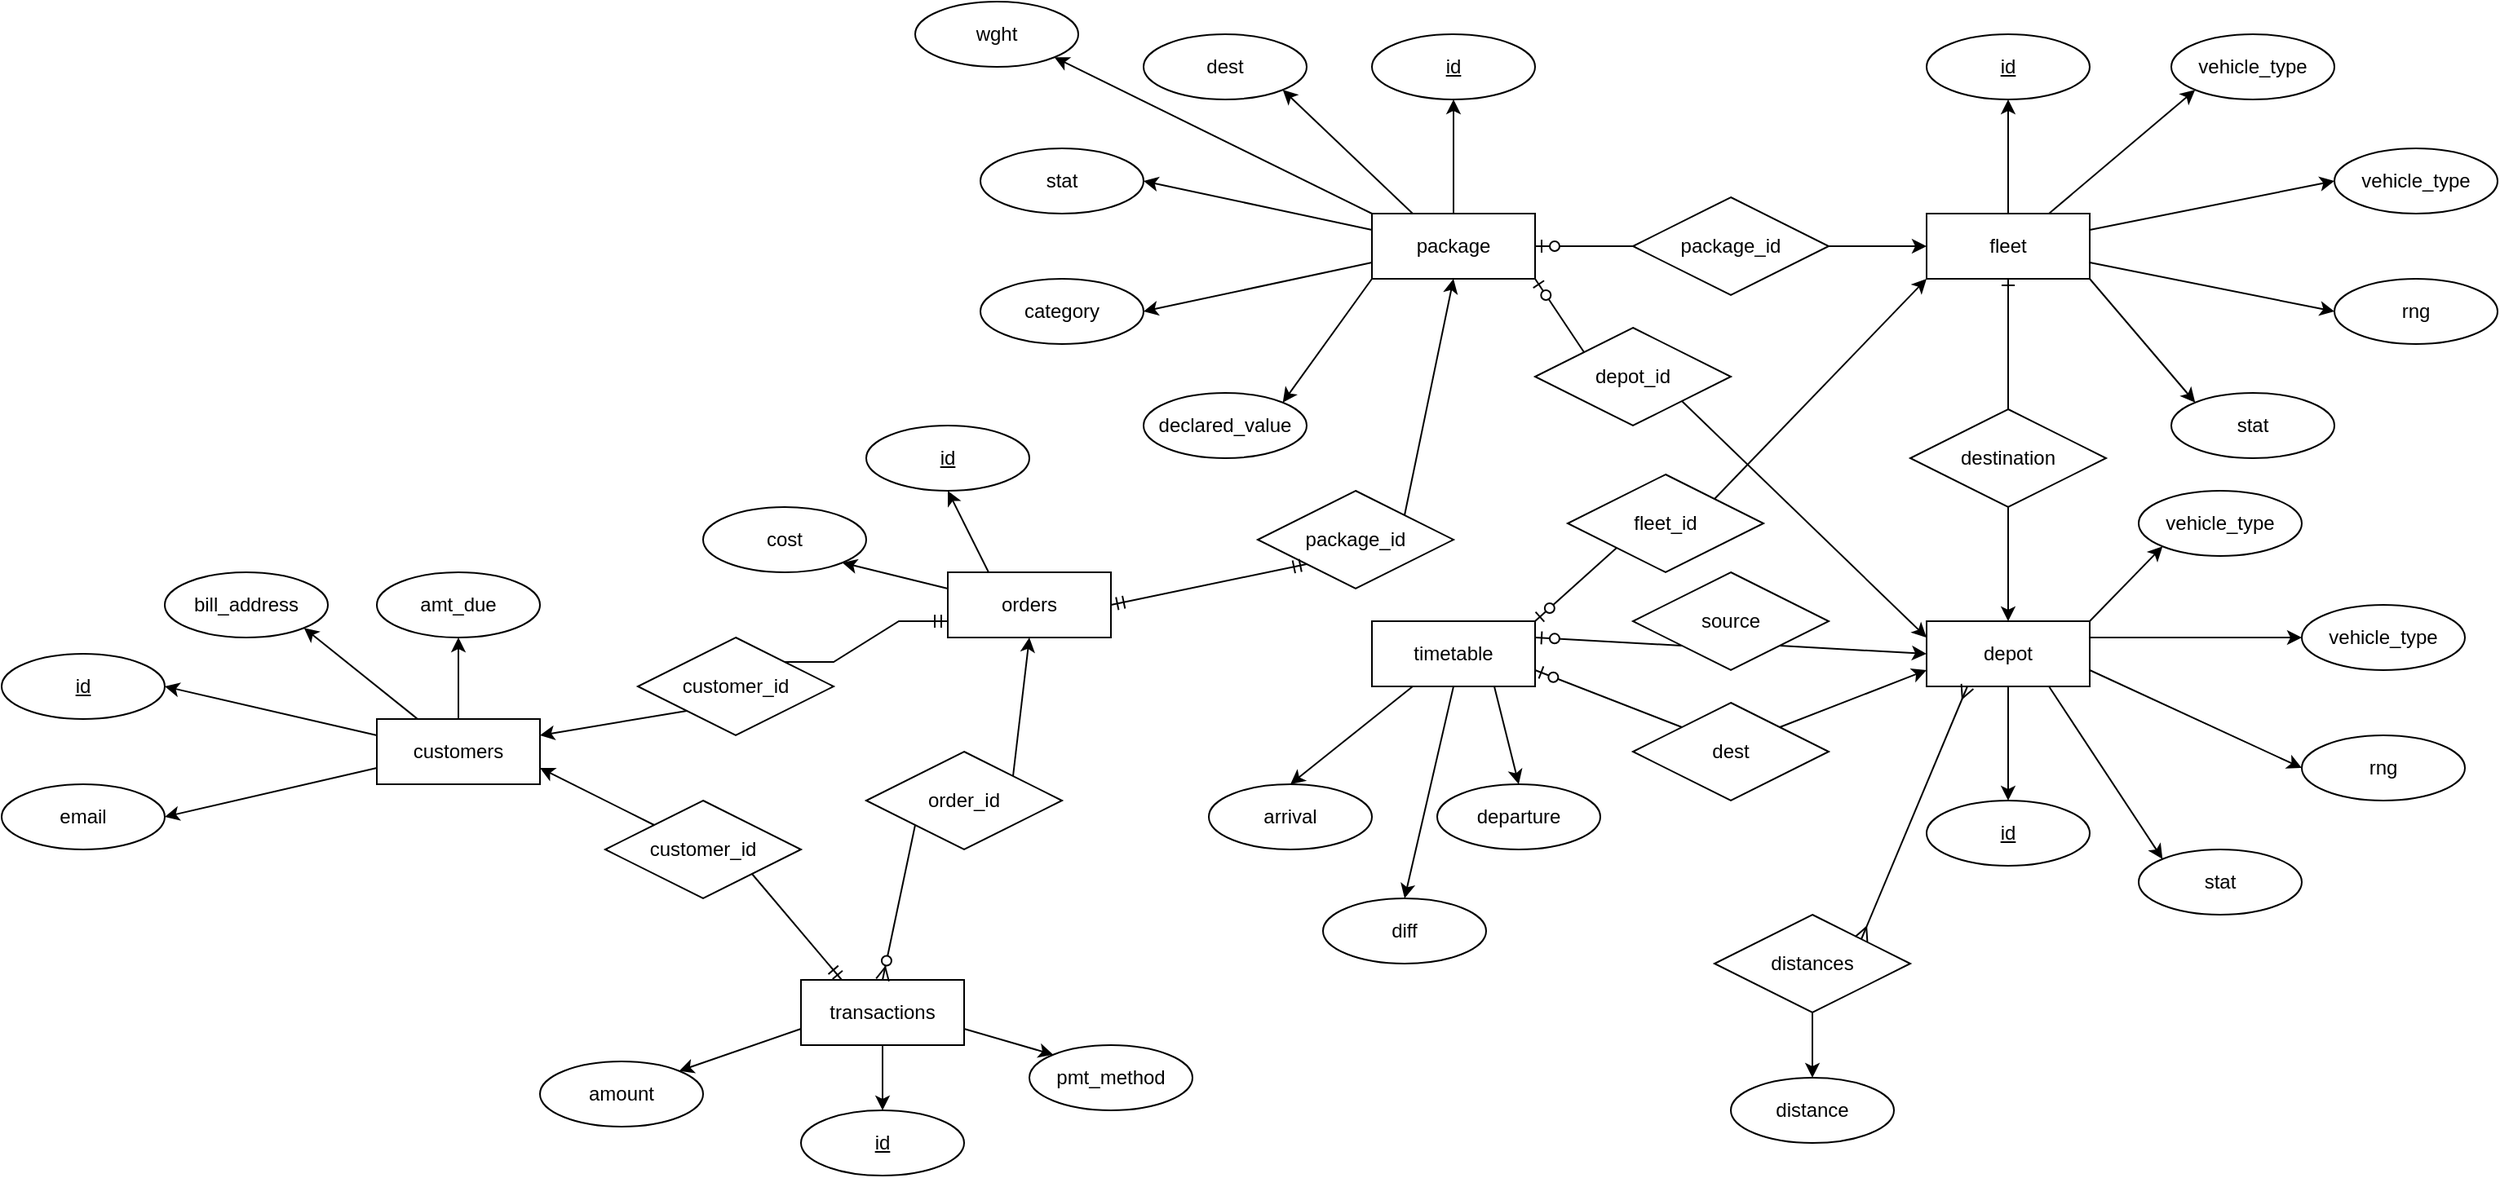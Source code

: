 <mxfile version="22.1.2" type="device">
  <diagram id="R2lEEEUBdFMjLlhIrx00" name="Page-1">
    <mxGraphModel dx="2284" dy="836" grid="1" gridSize="10" guides="1" tooltips="1" connect="1" arrows="1" fold="1" page="1" pageScale="1" pageWidth="850" pageHeight="1100" math="0" shadow="0" extFonts="Permanent Marker^https://fonts.googleapis.com/css?family=Permanent+Marker">
      <root>
        <mxCell id="0" />
        <mxCell id="1" parent="0" />
        <mxCell id="zjI-ns-9y0Er0vaiKgGQ-5" style="rounded=0;orthogonalLoop=1;jettySize=auto;html=1;exitX=0.5;exitY=0;exitDx=0;exitDy=0;entryX=0.5;entryY=1;entryDx=0;entryDy=0;" edge="1" parent="1" source="zjI-ns-9y0Er0vaiKgGQ-1" target="zjI-ns-9y0Er0vaiKgGQ-3">
          <mxGeometry relative="1" as="geometry" />
        </mxCell>
        <mxCell id="zjI-ns-9y0Er0vaiKgGQ-13" style="rounded=0;orthogonalLoop=1;jettySize=auto;html=1;exitX=0.25;exitY=0;exitDx=0;exitDy=0;entryX=1;entryY=1;entryDx=0;entryDy=0;" edge="1" parent="1" source="zjI-ns-9y0Er0vaiKgGQ-1" target="zjI-ns-9y0Er0vaiKgGQ-6">
          <mxGeometry relative="1" as="geometry" />
        </mxCell>
        <mxCell id="zjI-ns-9y0Er0vaiKgGQ-14" style="rounded=0;orthogonalLoop=1;jettySize=auto;html=1;exitX=0;exitY=0;exitDx=0;exitDy=0;entryX=1;entryY=1;entryDx=0;entryDy=0;" edge="1" parent="1" source="zjI-ns-9y0Er0vaiKgGQ-1" target="zjI-ns-9y0Er0vaiKgGQ-12">
          <mxGeometry relative="1" as="geometry" />
        </mxCell>
        <mxCell id="zjI-ns-9y0Er0vaiKgGQ-15" style="rounded=0;orthogonalLoop=1;jettySize=auto;html=1;exitX=0;exitY=0.25;exitDx=0;exitDy=0;entryX=1;entryY=0.5;entryDx=0;entryDy=0;" edge="1" parent="1" source="zjI-ns-9y0Er0vaiKgGQ-1" target="zjI-ns-9y0Er0vaiKgGQ-7">
          <mxGeometry relative="1" as="geometry" />
        </mxCell>
        <mxCell id="zjI-ns-9y0Er0vaiKgGQ-16" style="rounded=0;orthogonalLoop=1;jettySize=auto;html=1;exitX=0;exitY=0.75;exitDx=0;exitDy=0;entryX=1;entryY=0.5;entryDx=0;entryDy=0;" edge="1" parent="1" source="zjI-ns-9y0Er0vaiKgGQ-1" target="zjI-ns-9y0Er0vaiKgGQ-9">
          <mxGeometry relative="1" as="geometry" />
        </mxCell>
        <mxCell id="zjI-ns-9y0Er0vaiKgGQ-17" style="rounded=0;orthogonalLoop=1;jettySize=auto;html=1;exitX=0;exitY=1;exitDx=0;exitDy=0;entryX=1;entryY=0;entryDx=0;entryDy=0;" edge="1" parent="1" source="zjI-ns-9y0Er0vaiKgGQ-1" target="zjI-ns-9y0Er0vaiKgGQ-8">
          <mxGeometry relative="1" as="geometry" />
        </mxCell>
        <mxCell id="zjI-ns-9y0Er0vaiKgGQ-1" value="package" style="whiteSpace=wrap;html=1;align=center;" vertex="1" parent="1">
          <mxGeometry x="40" y="230" width="100" height="40" as="geometry" />
        </mxCell>
        <mxCell id="zjI-ns-9y0Er0vaiKgGQ-3" value="id" style="ellipse;whiteSpace=wrap;html=1;align=center;fontStyle=4;" vertex="1" parent="1">
          <mxGeometry x="40" y="120" width="100" height="40" as="geometry" />
        </mxCell>
        <mxCell id="zjI-ns-9y0Er0vaiKgGQ-6" value="dest" style="ellipse;whiteSpace=wrap;html=1;align=center;" vertex="1" parent="1">
          <mxGeometry x="-100" y="120" width="100" height="40" as="geometry" />
        </mxCell>
        <mxCell id="zjI-ns-9y0Er0vaiKgGQ-7" value="stat" style="ellipse;whiteSpace=wrap;html=1;align=center;" vertex="1" parent="1">
          <mxGeometry x="-200" y="190" width="100" height="40" as="geometry" />
        </mxCell>
        <mxCell id="zjI-ns-9y0Er0vaiKgGQ-8" value="declared_value" style="ellipse;whiteSpace=wrap;html=1;align=center;" vertex="1" parent="1">
          <mxGeometry x="-100" y="340" width="100" height="40" as="geometry" />
        </mxCell>
        <mxCell id="zjI-ns-9y0Er0vaiKgGQ-9" value="category" style="ellipse;whiteSpace=wrap;html=1;align=center;" vertex="1" parent="1">
          <mxGeometry x="-200" y="270" width="100" height="40" as="geometry" />
        </mxCell>
        <mxCell id="zjI-ns-9y0Er0vaiKgGQ-12" value="wght" style="ellipse;whiteSpace=wrap;html=1;align=center;" vertex="1" parent="1">
          <mxGeometry x="-240" y="100" width="100" height="40" as="geometry" />
        </mxCell>
        <mxCell id="zjI-ns-9y0Er0vaiKgGQ-26" style="edgeStyle=orthogonalEdgeStyle;rounded=0;orthogonalLoop=1;jettySize=auto;html=1;exitX=1;exitY=0.5;exitDx=0;exitDy=0;entryX=0;entryY=0.5;entryDx=0;entryDy=0;" edge="1" parent="1" source="zjI-ns-9y0Er0vaiKgGQ-20" target="zjI-ns-9y0Er0vaiKgGQ-22">
          <mxGeometry relative="1" as="geometry" />
        </mxCell>
        <mxCell id="zjI-ns-9y0Er0vaiKgGQ-20" value="package_id" style="shape=rhombus;perimeter=rhombusPerimeter;whiteSpace=wrap;html=1;align=center;" vertex="1" parent="1">
          <mxGeometry x="200" y="220" width="120" height="60" as="geometry" />
        </mxCell>
        <mxCell id="zjI-ns-9y0Er0vaiKgGQ-21" value="" style="edgeStyle=entityRelationEdgeStyle;fontSize=12;html=1;endArrow=ERzeroToOne;endFill=1;rounded=0;exitX=0;exitY=0.5;exitDx=0;exitDy=0;entryX=1;entryY=0.5;entryDx=0;entryDy=0;" edge="1" parent="1" source="zjI-ns-9y0Er0vaiKgGQ-20" target="zjI-ns-9y0Er0vaiKgGQ-1">
          <mxGeometry width="100" height="100" relative="1" as="geometry">
            <mxPoint x="370" y="470" as="sourcePoint" />
            <mxPoint x="470" y="370" as="targetPoint" />
          </mxGeometry>
        </mxCell>
        <mxCell id="zjI-ns-9y0Er0vaiKgGQ-35" style="edgeStyle=orthogonalEdgeStyle;rounded=0;orthogonalLoop=1;jettySize=auto;html=1;exitX=0.5;exitY=0;exitDx=0;exitDy=0;entryX=0.5;entryY=1;entryDx=0;entryDy=0;" edge="1" parent="1" source="zjI-ns-9y0Er0vaiKgGQ-22" target="zjI-ns-9y0Er0vaiKgGQ-32">
          <mxGeometry relative="1" as="geometry" />
        </mxCell>
        <mxCell id="zjI-ns-9y0Er0vaiKgGQ-43" style="rounded=0;orthogonalLoop=1;jettySize=auto;html=1;exitX=1;exitY=1;exitDx=0;exitDy=0;entryX=0;entryY=0;entryDx=0;entryDy=0;" edge="1" parent="1" source="zjI-ns-9y0Er0vaiKgGQ-22" target="zjI-ns-9y0Er0vaiKgGQ-42">
          <mxGeometry relative="1" as="geometry" />
        </mxCell>
        <mxCell id="zjI-ns-9y0Er0vaiKgGQ-44" style="rounded=0;orthogonalLoop=1;jettySize=auto;html=1;exitX=1;exitY=0.75;exitDx=0;exitDy=0;entryX=0;entryY=0.5;entryDx=0;entryDy=0;" edge="1" parent="1" source="zjI-ns-9y0Er0vaiKgGQ-22" target="zjI-ns-9y0Er0vaiKgGQ-41">
          <mxGeometry relative="1" as="geometry" />
        </mxCell>
        <mxCell id="zjI-ns-9y0Er0vaiKgGQ-45" style="rounded=0;orthogonalLoop=1;jettySize=auto;html=1;exitX=1;exitY=0.25;exitDx=0;exitDy=0;entryX=0;entryY=0.5;entryDx=0;entryDy=0;" edge="1" parent="1" source="zjI-ns-9y0Er0vaiKgGQ-22" target="zjI-ns-9y0Er0vaiKgGQ-39">
          <mxGeometry relative="1" as="geometry" />
        </mxCell>
        <mxCell id="zjI-ns-9y0Er0vaiKgGQ-46" style="rounded=0;orthogonalLoop=1;jettySize=auto;html=1;exitX=0.75;exitY=0;exitDx=0;exitDy=0;entryX=0;entryY=1;entryDx=0;entryDy=0;" edge="1" parent="1" source="zjI-ns-9y0Er0vaiKgGQ-22" target="zjI-ns-9y0Er0vaiKgGQ-40">
          <mxGeometry relative="1" as="geometry" />
        </mxCell>
        <mxCell id="zjI-ns-9y0Er0vaiKgGQ-22" value="fleet" style="whiteSpace=wrap;html=1;align=center;" vertex="1" parent="1">
          <mxGeometry x="380" y="230" width="100" height="40" as="geometry" />
        </mxCell>
        <mxCell id="zjI-ns-9y0Er0vaiKgGQ-37" style="edgeStyle=orthogonalEdgeStyle;rounded=0;orthogonalLoop=1;jettySize=auto;html=1;exitX=0.5;exitY=1;exitDx=0;exitDy=0;entryX=0.5;entryY=0;entryDx=0;entryDy=0;" edge="1" parent="1" source="zjI-ns-9y0Er0vaiKgGQ-23" target="zjI-ns-9y0Er0vaiKgGQ-36">
          <mxGeometry relative="1" as="geometry" />
        </mxCell>
        <mxCell id="zjI-ns-9y0Er0vaiKgGQ-51" style="rounded=0;orthogonalLoop=1;jettySize=auto;html=1;exitX=1;exitY=0;exitDx=0;exitDy=0;entryX=0;entryY=1;entryDx=0;entryDy=0;" edge="1" parent="1" source="zjI-ns-9y0Er0vaiKgGQ-23" target="zjI-ns-9y0Er0vaiKgGQ-48">
          <mxGeometry relative="1" as="geometry" />
        </mxCell>
        <mxCell id="zjI-ns-9y0Er0vaiKgGQ-52" style="rounded=0;orthogonalLoop=1;jettySize=auto;html=1;exitX=1;exitY=0.25;exitDx=0;exitDy=0;entryX=0;entryY=0.5;entryDx=0;entryDy=0;" edge="1" parent="1" source="zjI-ns-9y0Er0vaiKgGQ-23" target="zjI-ns-9y0Er0vaiKgGQ-47">
          <mxGeometry relative="1" as="geometry" />
        </mxCell>
        <mxCell id="zjI-ns-9y0Er0vaiKgGQ-53" style="rounded=0;orthogonalLoop=1;jettySize=auto;html=1;exitX=1;exitY=0.75;exitDx=0;exitDy=0;entryX=0;entryY=0.5;entryDx=0;entryDy=0;" edge="1" parent="1" source="zjI-ns-9y0Er0vaiKgGQ-23" target="zjI-ns-9y0Er0vaiKgGQ-49">
          <mxGeometry relative="1" as="geometry" />
        </mxCell>
        <mxCell id="zjI-ns-9y0Er0vaiKgGQ-54" style="rounded=0;orthogonalLoop=1;jettySize=auto;html=1;exitX=0.75;exitY=1;exitDx=0;exitDy=0;entryX=0;entryY=0;entryDx=0;entryDy=0;" edge="1" parent="1" source="zjI-ns-9y0Er0vaiKgGQ-23" target="zjI-ns-9y0Er0vaiKgGQ-50">
          <mxGeometry relative="1" as="geometry" />
        </mxCell>
        <mxCell id="zjI-ns-9y0Er0vaiKgGQ-23" value="depot" style="whiteSpace=wrap;html=1;align=center;" vertex="1" parent="1">
          <mxGeometry x="380" y="480" width="100" height="40" as="geometry" />
        </mxCell>
        <mxCell id="zjI-ns-9y0Er0vaiKgGQ-28" style="rounded=0;orthogonalLoop=1;jettySize=auto;html=1;exitX=1;exitY=1;exitDx=0;exitDy=0;entryX=0;entryY=0.25;entryDx=0;entryDy=0;" edge="1" parent="1" source="zjI-ns-9y0Er0vaiKgGQ-24" target="zjI-ns-9y0Er0vaiKgGQ-23">
          <mxGeometry relative="1" as="geometry" />
        </mxCell>
        <mxCell id="zjI-ns-9y0Er0vaiKgGQ-24" value="depot_id" style="shape=rhombus;perimeter=rhombusPerimeter;whiteSpace=wrap;html=1;align=center;" vertex="1" parent="1">
          <mxGeometry x="140" y="300" width="120" height="60" as="geometry" />
        </mxCell>
        <mxCell id="zjI-ns-9y0Er0vaiKgGQ-29" style="edgeStyle=orthogonalEdgeStyle;rounded=0;orthogonalLoop=1;jettySize=auto;html=1;exitX=0.5;exitY=1;exitDx=0;exitDy=0;entryX=0.5;entryY=0;entryDx=0;entryDy=0;" edge="1" parent="1" source="zjI-ns-9y0Er0vaiKgGQ-25" target="zjI-ns-9y0Er0vaiKgGQ-23">
          <mxGeometry relative="1" as="geometry" />
        </mxCell>
        <mxCell id="zjI-ns-9y0Er0vaiKgGQ-25" value="destination" style="shape=rhombus;perimeter=rhombusPerimeter;whiteSpace=wrap;html=1;align=center;" vertex="1" parent="1">
          <mxGeometry x="370" y="350" width="120" height="60" as="geometry" />
        </mxCell>
        <mxCell id="zjI-ns-9y0Er0vaiKgGQ-27" value="" style="fontSize=12;html=1;endArrow=ERzeroToOne;endFill=1;rounded=0;entryX=1;entryY=1;entryDx=0;entryDy=0;exitX=0;exitY=0;exitDx=0;exitDy=0;" edge="1" parent="1" source="zjI-ns-9y0Er0vaiKgGQ-24" target="zjI-ns-9y0Er0vaiKgGQ-1">
          <mxGeometry width="100" height="100" relative="1" as="geometry">
            <mxPoint x="370" y="470" as="sourcePoint" />
            <mxPoint x="470" y="370" as="targetPoint" />
          </mxGeometry>
        </mxCell>
        <mxCell id="zjI-ns-9y0Er0vaiKgGQ-30" value="" style="fontSize=12;html=1;endArrow=ERone;endFill=1;rounded=0;entryX=0.5;entryY=1;entryDx=0;entryDy=0;exitX=0.5;exitY=0;exitDx=0;exitDy=0;" edge="1" parent="1" source="zjI-ns-9y0Er0vaiKgGQ-25" target="zjI-ns-9y0Er0vaiKgGQ-22">
          <mxGeometry width="100" height="100" relative="1" as="geometry">
            <mxPoint x="370" y="470" as="sourcePoint" />
            <mxPoint x="470" y="370" as="targetPoint" />
          </mxGeometry>
        </mxCell>
        <mxCell id="zjI-ns-9y0Er0vaiKgGQ-32" value="id" style="ellipse;whiteSpace=wrap;html=1;align=center;fontStyle=4;" vertex="1" parent="1">
          <mxGeometry x="380" y="120" width="100" height="40" as="geometry" />
        </mxCell>
        <mxCell id="zjI-ns-9y0Er0vaiKgGQ-36" value="id" style="ellipse;whiteSpace=wrap;html=1;align=center;fontStyle=4;" vertex="1" parent="1">
          <mxGeometry x="380" y="590" width="100" height="40" as="geometry" />
        </mxCell>
        <mxCell id="zjI-ns-9y0Er0vaiKgGQ-39" value="vehicle_type" style="ellipse;whiteSpace=wrap;html=1;align=center;" vertex="1" parent="1">
          <mxGeometry x="630" y="190" width="100" height="40" as="geometry" />
        </mxCell>
        <mxCell id="zjI-ns-9y0Er0vaiKgGQ-40" value="vehicle_type" style="ellipse;whiteSpace=wrap;html=1;align=center;" vertex="1" parent="1">
          <mxGeometry x="530" y="120" width="100" height="40" as="geometry" />
        </mxCell>
        <mxCell id="zjI-ns-9y0Er0vaiKgGQ-41" value="rng" style="ellipse;whiteSpace=wrap;html=1;align=center;" vertex="1" parent="1">
          <mxGeometry x="630" y="270" width="100" height="40" as="geometry" />
        </mxCell>
        <mxCell id="zjI-ns-9y0Er0vaiKgGQ-42" value="stat" style="ellipse;whiteSpace=wrap;html=1;align=center;" vertex="1" parent="1">
          <mxGeometry x="530" y="340" width="100" height="40" as="geometry" />
        </mxCell>
        <mxCell id="zjI-ns-9y0Er0vaiKgGQ-47" value="vehicle_type" style="ellipse;whiteSpace=wrap;html=1;align=center;" vertex="1" parent="1">
          <mxGeometry x="610" y="470" width="100" height="40" as="geometry" />
        </mxCell>
        <mxCell id="zjI-ns-9y0Er0vaiKgGQ-48" value="vehicle_type" style="ellipse;whiteSpace=wrap;html=1;align=center;" vertex="1" parent="1">
          <mxGeometry x="510" y="400" width="100" height="40" as="geometry" />
        </mxCell>
        <mxCell id="zjI-ns-9y0Er0vaiKgGQ-49" value="rng" style="ellipse;whiteSpace=wrap;html=1;align=center;" vertex="1" parent="1">
          <mxGeometry x="610" y="550" width="100" height="40" as="geometry" />
        </mxCell>
        <mxCell id="zjI-ns-9y0Er0vaiKgGQ-50" value="stat" style="ellipse;whiteSpace=wrap;html=1;align=center;" vertex="1" parent="1">
          <mxGeometry x="510" y="620" width="100" height="40" as="geometry" />
        </mxCell>
        <mxCell id="zjI-ns-9y0Er0vaiKgGQ-63" style="edgeStyle=orthogonalEdgeStyle;rounded=0;orthogonalLoop=1;jettySize=auto;html=1;exitX=0.5;exitY=1;exitDx=0;exitDy=0;entryX=0.5;entryY=0;entryDx=0;entryDy=0;" edge="1" parent="1" source="zjI-ns-9y0Er0vaiKgGQ-57" target="zjI-ns-9y0Er0vaiKgGQ-62">
          <mxGeometry relative="1" as="geometry" />
        </mxCell>
        <mxCell id="zjI-ns-9y0Er0vaiKgGQ-57" value="distances" style="shape=rhombus;perimeter=rhombusPerimeter;whiteSpace=wrap;html=1;align=center;" vertex="1" parent="1">
          <mxGeometry x="250" y="660" width="120" height="60" as="geometry" />
        </mxCell>
        <mxCell id="zjI-ns-9y0Er0vaiKgGQ-61" value="" style="fontSize=12;html=1;endArrow=ERmany;startArrow=ERmany;rounded=0;entryX=0.25;entryY=1;entryDx=0;entryDy=0;exitX=1;exitY=0;exitDx=0;exitDy=0;" edge="1" parent="1" source="zjI-ns-9y0Er0vaiKgGQ-57" target="zjI-ns-9y0Er0vaiKgGQ-23">
          <mxGeometry width="100" height="100" relative="1" as="geometry">
            <mxPoint x="341" y="683" as="sourcePoint" />
            <mxPoint x="470" y="570" as="targetPoint" />
          </mxGeometry>
        </mxCell>
        <mxCell id="zjI-ns-9y0Er0vaiKgGQ-62" value="distance" style="ellipse;whiteSpace=wrap;html=1;align=center;" vertex="1" parent="1">
          <mxGeometry x="260" y="760" width="100" height="40" as="geometry" />
        </mxCell>
        <mxCell id="zjI-ns-9y0Er0vaiKgGQ-77" style="rounded=0;orthogonalLoop=1;jettySize=auto;html=1;exitX=0.25;exitY=1;exitDx=0;exitDy=0;entryX=0.5;entryY=0;entryDx=0;entryDy=0;" edge="1" parent="1" source="zjI-ns-9y0Er0vaiKgGQ-64" target="zjI-ns-9y0Er0vaiKgGQ-75">
          <mxGeometry relative="1" as="geometry" />
        </mxCell>
        <mxCell id="zjI-ns-9y0Er0vaiKgGQ-78" style="rounded=0;orthogonalLoop=1;jettySize=auto;html=1;exitX=0.75;exitY=1;exitDx=0;exitDy=0;entryX=0.5;entryY=0;entryDx=0;entryDy=0;" edge="1" parent="1" source="zjI-ns-9y0Er0vaiKgGQ-64" target="zjI-ns-9y0Er0vaiKgGQ-74">
          <mxGeometry relative="1" as="geometry" />
        </mxCell>
        <mxCell id="zjI-ns-9y0Er0vaiKgGQ-83" style="rounded=0;orthogonalLoop=1;jettySize=auto;html=1;exitX=0.5;exitY=1;exitDx=0;exitDy=0;entryX=0.5;entryY=0;entryDx=0;entryDy=0;" edge="1" parent="1" source="zjI-ns-9y0Er0vaiKgGQ-64" target="zjI-ns-9y0Er0vaiKgGQ-79">
          <mxGeometry relative="1" as="geometry" />
        </mxCell>
        <mxCell id="zjI-ns-9y0Er0vaiKgGQ-64" value="timetable" style="whiteSpace=wrap;html=1;align=center;" vertex="1" parent="1">
          <mxGeometry x="40" y="480" width="100" height="40" as="geometry" />
        </mxCell>
        <mxCell id="zjI-ns-9y0Er0vaiKgGQ-66" style="rounded=0;orthogonalLoop=1;jettySize=auto;html=1;exitX=1;exitY=0;exitDx=0;exitDy=0;entryX=0;entryY=1;entryDx=0;entryDy=0;" edge="1" parent="1" source="zjI-ns-9y0Er0vaiKgGQ-65" target="zjI-ns-9y0Er0vaiKgGQ-22">
          <mxGeometry relative="1" as="geometry" />
        </mxCell>
        <mxCell id="zjI-ns-9y0Er0vaiKgGQ-65" value="fleet_id" style="shape=rhombus;perimeter=rhombusPerimeter;whiteSpace=wrap;html=1;align=center;" vertex="1" parent="1">
          <mxGeometry x="160" y="390" width="120" height="60" as="geometry" />
        </mxCell>
        <mxCell id="zjI-ns-9y0Er0vaiKgGQ-67" value="" style="fontSize=12;html=1;endArrow=ERzeroToOne;endFill=1;rounded=0;exitX=0;exitY=1;exitDx=0;exitDy=0;entryX=1;entryY=0;entryDx=0;entryDy=0;" edge="1" parent="1" source="zjI-ns-9y0Er0vaiKgGQ-65" target="zjI-ns-9y0Er0vaiKgGQ-64">
          <mxGeometry width="100" height="100" relative="1" as="geometry">
            <mxPoint x="380" y="480" as="sourcePoint" />
            <mxPoint x="480" y="380" as="targetPoint" />
          </mxGeometry>
        </mxCell>
        <mxCell id="zjI-ns-9y0Er0vaiKgGQ-71" style="rounded=0;orthogonalLoop=1;jettySize=auto;html=1;exitX=1;exitY=1;exitDx=0;exitDy=0;entryX=0;entryY=0.5;entryDx=0;entryDy=0;" edge="1" parent="1" source="zjI-ns-9y0Er0vaiKgGQ-68" target="zjI-ns-9y0Er0vaiKgGQ-23">
          <mxGeometry relative="1" as="geometry" />
        </mxCell>
        <mxCell id="zjI-ns-9y0Er0vaiKgGQ-68" value="source" style="shape=rhombus;perimeter=rhombusPerimeter;whiteSpace=wrap;html=1;align=center;" vertex="1" parent="1">
          <mxGeometry x="200" y="450" width="120" height="60" as="geometry" />
        </mxCell>
        <mxCell id="zjI-ns-9y0Er0vaiKgGQ-70" style="rounded=0;orthogonalLoop=1;jettySize=auto;html=1;exitX=1;exitY=0;exitDx=0;exitDy=0;entryX=0;entryY=0.75;entryDx=0;entryDy=0;" edge="1" parent="1" source="zjI-ns-9y0Er0vaiKgGQ-69" target="zjI-ns-9y0Er0vaiKgGQ-23">
          <mxGeometry relative="1" as="geometry" />
        </mxCell>
        <mxCell id="zjI-ns-9y0Er0vaiKgGQ-69" value="dest" style="shape=rhombus;perimeter=rhombusPerimeter;whiteSpace=wrap;html=1;align=center;" vertex="1" parent="1">
          <mxGeometry x="200" y="530" width="120" height="60" as="geometry" />
        </mxCell>
        <mxCell id="zjI-ns-9y0Er0vaiKgGQ-72" value="" style="fontSize=12;html=1;endArrow=ERzeroToOne;endFill=1;rounded=0;exitX=0;exitY=1;exitDx=0;exitDy=0;entryX=1;entryY=0.25;entryDx=0;entryDy=0;" edge="1" parent="1" source="zjI-ns-9y0Er0vaiKgGQ-68" target="zjI-ns-9y0Er0vaiKgGQ-64">
          <mxGeometry width="100" height="100" relative="1" as="geometry">
            <mxPoint x="380" y="480" as="sourcePoint" />
            <mxPoint x="480" y="380" as="targetPoint" />
          </mxGeometry>
        </mxCell>
        <mxCell id="zjI-ns-9y0Er0vaiKgGQ-73" value="" style="fontSize=12;html=1;endArrow=ERzeroToOne;endFill=1;rounded=0;exitX=0;exitY=0;exitDx=0;exitDy=0;entryX=1;entryY=0.75;entryDx=0;entryDy=0;" edge="1" parent="1" source="zjI-ns-9y0Er0vaiKgGQ-69" target="zjI-ns-9y0Er0vaiKgGQ-64">
          <mxGeometry width="100" height="100" relative="1" as="geometry">
            <mxPoint x="240" y="505" as="sourcePoint" />
            <mxPoint x="150" y="500" as="targetPoint" />
          </mxGeometry>
        </mxCell>
        <mxCell id="zjI-ns-9y0Er0vaiKgGQ-74" value="departure" style="ellipse;whiteSpace=wrap;html=1;align=center;" vertex="1" parent="1">
          <mxGeometry x="80" y="580" width="100" height="40" as="geometry" />
        </mxCell>
        <mxCell id="zjI-ns-9y0Er0vaiKgGQ-75" value="arrival" style="ellipse;whiteSpace=wrap;html=1;align=center;" vertex="1" parent="1">
          <mxGeometry x="-60" y="580" width="100" height="40" as="geometry" />
        </mxCell>
        <mxCell id="zjI-ns-9y0Er0vaiKgGQ-79" value="diff" style="ellipse;whiteSpace=wrap;html=1;align=center;" vertex="1" parent="1">
          <mxGeometry x="10" y="650" width="100" height="40" as="geometry" />
        </mxCell>
        <mxCell id="zjI-ns-9y0Er0vaiKgGQ-86" style="rounded=0;orthogonalLoop=1;jettySize=auto;html=1;exitX=0.25;exitY=0;exitDx=0;exitDy=0;entryX=0.5;entryY=1;entryDx=0;entryDy=0;" edge="1" parent="1" source="zjI-ns-9y0Er0vaiKgGQ-84" target="zjI-ns-9y0Er0vaiKgGQ-85">
          <mxGeometry relative="1" as="geometry" />
        </mxCell>
        <mxCell id="zjI-ns-9y0Er0vaiKgGQ-88" style="rounded=0;orthogonalLoop=1;jettySize=auto;html=1;exitX=0;exitY=0.25;exitDx=0;exitDy=0;entryX=1;entryY=1;entryDx=0;entryDy=0;" edge="1" parent="1" source="zjI-ns-9y0Er0vaiKgGQ-84" target="zjI-ns-9y0Er0vaiKgGQ-87">
          <mxGeometry relative="1" as="geometry" />
        </mxCell>
        <mxCell id="zjI-ns-9y0Er0vaiKgGQ-84" value="orders" style="whiteSpace=wrap;html=1;align=center;" vertex="1" parent="1">
          <mxGeometry x="-220" y="450" width="100" height="40" as="geometry" />
        </mxCell>
        <mxCell id="zjI-ns-9y0Er0vaiKgGQ-85" value="id" style="ellipse;whiteSpace=wrap;html=1;align=center;fontStyle=4;" vertex="1" parent="1">
          <mxGeometry x="-270" y="360" width="100" height="40" as="geometry" />
        </mxCell>
        <mxCell id="zjI-ns-9y0Er0vaiKgGQ-87" value="cost" style="ellipse;whiteSpace=wrap;html=1;align=center;" vertex="1" parent="1">
          <mxGeometry x="-370" y="410" width="100" height="40" as="geometry" />
        </mxCell>
        <mxCell id="zjI-ns-9y0Er0vaiKgGQ-90" style="rounded=0;orthogonalLoop=1;jettySize=auto;html=1;exitX=1;exitY=0;exitDx=0;exitDy=0;entryX=0.5;entryY=1;entryDx=0;entryDy=0;" edge="1" parent="1" source="zjI-ns-9y0Er0vaiKgGQ-89" target="zjI-ns-9y0Er0vaiKgGQ-1">
          <mxGeometry relative="1" as="geometry" />
        </mxCell>
        <mxCell id="zjI-ns-9y0Er0vaiKgGQ-89" value="package_id" style="shape=rhombus;perimeter=rhombusPerimeter;whiteSpace=wrap;html=1;align=center;" vertex="1" parent="1">
          <mxGeometry x="-30" y="400" width="120" height="60" as="geometry" />
        </mxCell>
        <mxCell id="zjI-ns-9y0Er0vaiKgGQ-91" value="" style="fontSize=12;html=1;endArrow=ERmandOne;startArrow=ERmandOne;rounded=0;exitX=1;exitY=0.5;exitDx=0;exitDy=0;entryX=0;entryY=1;entryDx=0;entryDy=0;" edge="1" parent="1" source="zjI-ns-9y0Er0vaiKgGQ-84" target="zjI-ns-9y0Er0vaiKgGQ-89">
          <mxGeometry width="100" height="100" relative="1" as="geometry">
            <mxPoint x="80" y="480" as="sourcePoint" />
            <mxPoint x="180" y="380" as="targetPoint" />
          </mxGeometry>
        </mxCell>
        <mxCell id="zjI-ns-9y0Er0vaiKgGQ-93" style="rounded=0;orthogonalLoop=1;jettySize=auto;html=1;exitX=1;exitY=0;exitDx=0;exitDy=0;entryX=0.5;entryY=1;entryDx=0;entryDy=0;" edge="1" parent="1" source="zjI-ns-9y0Er0vaiKgGQ-92" target="zjI-ns-9y0Er0vaiKgGQ-84">
          <mxGeometry relative="1" as="geometry" />
        </mxCell>
        <mxCell id="zjI-ns-9y0Er0vaiKgGQ-92" value="order_id" style="shape=rhombus;perimeter=rhombusPerimeter;whiteSpace=wrap;html=1;align=center;" vertex="1" parent="1">
          <mxGeometry x="-270" y="560" width="120" height="60" as="geometry" />
        </mxCell>
        <mxCell id="zjI-ns-9y0Er0vaiKgGQ-109" style="edgeStyle=orthogonalEdgeStyle;rounded=0;orthogonalLoop=1;jettySize=auto;html=1;exitX=0.5;exitY=1;exitDx=0;exitDy=0;entryX=0.5;entryY=0;entryDx=0;entryDy=0;" edge="1" parent="1" source="zjI-ns-9y0Er0vaiKgGQ-94" target="zjI-ns-9y0Er0vaiKgGQ-108">
          <mxGeometry relative="1" as="geometry" />
        </mxCell>
        <mxCell id="zjI-ns-9y0Er0vaiKgGQ-116" style="rounded=0;orthogonalLoop=1;jettySize=auto;html=1;exitX=1;exitY=0.75;exitDx=0;exitDy=0;entryX=0;entryY=0;entryDx=0;entryDy=0;" edge="1" parent="1" source="zjI-ns-9y0Er0vaiKgGQ-94" target="zjI-ns-9y0Er0vaiKgGQ-115">
          <mxGeometry relative="1" as="geometry" />
        </mxCell>
        <mxCell id="zjI-ns-9y0Er0vaiKgGQ-117" style="rounded=0;orthogonalLoop=1;jettySize=auto;html=1;exitX=0;exitY=0.75;exitDx=0;exitDy=0;entryX=1;entryY=0;entryDx=0;entryDy=0;" edge="1" parent="1" source="zjI-ns-9y0Er0vaiKgGQ-94" target="zjI-ns-9y0Er0vaiKgGQ-114">
          <mxGeometry relative="1" as="geometry" />
        </mxCell>
        <mxCell id="zjI-ns-9y0Er0vaiKgGQ-94" value="transactions" style="whiteSpace=wrap;html=1;align=center;" vertex="1" parent="1">
          <mxGeometry x="-310" y="700" width="100" height="40" as="geometry" />
        </mxCell>
        <mxCell id="zjI-ns-9y0Er0vaiKgGQ-95" value="" style="fontSize=12;html=1;endArrow=ERzeroToMany;endFill=1;rounded=0;exitX=0;exitY=1;exitDx=0;exitDy=0;entryX=0.5;entryY=0;entryDx=0;entryDy=0;" edge="1" parent="1" source="zjI-ns-9y0Er0vaiKgGQ-92" target="zjI-ns-9y0Er0vaiKgGQ-94">
          <mxGeometry width="100" height="100" relative="1" as="geometry">
            <mxPoint x="80" y="480" as="sourcePoint" />
            <mxPoint x="180" y="380" as="targetPoint" />
          </mxGeometry>
        </mxCell>
        <mxCell id="zjI-ns-9y0Er0vaiKgGQ-110" style="rounded=0;orthogonalLoop=1;jettySize=auto;html=1;exitX=0;exitY=0.25;exitDx=0;exitDy=0;entryX=1;entryY=0.5;entryDx=0;entryDy=0;" edge="1" parent="1" source="zjI-ns-9y0Er0vaiKgGQ-96" target="zjI-ns-9y0Er0vaiKgGQ-107">
          <mxGeometry relative="1" as="geometry" />
        </mxCell>
        <mxCell id="zjI-ns-9y0Er0vaiKgGQ-111" style="edgeStyle=orthogonalEdgeStyle;rounded=0;orthogonalLoop=1;jettySize=auto;html=1;exitX=0.5;exitY=0;exitDx=0;exitDy=0;entryX=0.5;entryY=1;entryDx=0;entryDy=0;" edge="1" parent="1" source="zjI-ns-9y0Er0vaiKgGQ-96" target="zjI-ns-9y0Er0vaiKgGQ-106">
          <mxGeometry relative="1" as="geometry" />
        </mxCell>
        <mxCell id="zjI-ns-9y0Er0vaiKgGQ-113" style="rounded=0;orthogonalLoop=1;jettySize=auto;html=1;exitX=0.25;exitY=0;exitDx=0;exitDy=0;entryX=1;entryY=1;entryDx=0;entryDy=0;" edge="1" parent="1" source="zjI-ns-9y0Er0vaiKgGQ-96" target="zjI-ns-9y0Er0vaiKgGQ-112">
          <mxGeometry relative="1" as="geometry" />
        </mxCell>
        <mxCell id="zjI-ns-9y0Er0vaiKgGQ-119" style="rounded=0;orthogonalLoop=1;jettySize=auto;html=1;exitX=0;exitY=0.75;exitDx=0;exitDy=0;entryX=1;entryY=0.5;entryDx=0;entryDy=0;" edge="1" parent="1" source="zjI-ns-9y0Er0vaiKgGQ-96" target="zjI-ns-9y0Er0vaiKgGQ-118">
          <mxGeometry relative="1" as="geometry" />
        </mxCell>
        <mxCell id="zjI-ns-9y0Er0vaiKgGQ-96" value="customers" style="whiteSpace=wrap;html=1;align=center;" vertex="1" parent="1">
          <mxGeometry x="-570" y="540" width="100" height="40" as="geometry" />
        </mxCell>
        <mxCell id="zjI-ns-9y0Er0vaiKgGQ-98" style="rounded=0;orthogonalLoop=1;jettySize=auto;html=1;exitX=0;exitY=1;exitDx=0;exitDy=0;entryX=1;entryY=0.25;entryDx=0;entryDy=0;" edge="1" parent="1" source="zjI-ns-9y0Er0vaiKgGQ-97" target="zjI-ns-9y0Er0vaiKgGQ-96">
          <mxGeometry relative="1" as="geometry" />
        </mxCell>
        <mxCell id="zjI-ns-9y0Er0vaiKgGQ-97" value="customer_id" style="shape=rhombus;perimeter=rhombusPerimeter;whiteSpace=wrap;html=1;align=center;" vertex="1" parent="1">
          <mxGeometry x="-410" y="490" width="120" height="60" as="geometry" />
        </mxCell>
        <mxCell id="zjI-ns-9y0Er0vaiKgGQ-103" style="rounded=0;orthogonalLoop=1;jettySize=auto;html=1;exitX=0;exitY=0;exitDx=0;exitDy=0;entryX=1;entryY=0.75;entryDx=0;entryDy=0;" edge="1" parent="1" source="zjI-ns-9y0Er0vaiKgGQ-99" target="zjI-ns-9y0Er0vaiKgGQ-96">
          <mxGeometry relative="1" as="geometry" />
        </mxCell>
        <mxCell id="zjI-ns-9y0Er0vaiKgGQ-99" value="customer_id" style="shape=rhombus;perimeter=rhombusPerimeter;whiteSpace=wrap;html=1;align=center;" vertex="1" parent="1">
          <mxGeometry x="-430" y="590" width="120" height="60" as="geometry" />
        </mxCell>
        <mxCell id="zjI-ns-9y0Er0vaiKgGQ-104" value="" style="fontSize=12;html=1;endArrow=ERmandOne;rounded=0;entryX=0.25;entryY=0;entryDx=0;entryDy=0;exitX=1;exitY=1;exitDx=0;exitDy=0;" edge="1" parent="1" source="zjI-ns-9y0Er0vaiKgGQ-99" target="zjI-ns-9y0Er0vaiKgGQ-94">
          <mxGeometry width="100" height="100" relative="1" as="geometry">
            <mxPoint x="80" y="480" as="sourcePoint" />
            <mxPoint x="180" y="380" as="targetPoint" />
          </mxGeometry>
        </mxCell>
        <mxCell id="zjI-ns-9y0Er0vaiKgGQ-105" value="" style="edgeStyle=entityRelationEdgeStyle;fontSize=12;html=1;endArrow=ERmandOne;rounded=0;entryX=0;entryY=0.75;entryDx=0;entryDy=0;exitX=1;exitY=0;exitDx=0;exitDy=0;" edge="1" parent="1" source="zjI-ns-9y0Er0vaiKgGQ-97" target="zjI-ns-9y0Er0vaiKgGQ-84">
          <mxGeometry width="100" height="100" relative="1" as="geometry">
            <mxPoint x="80" y="480" as="sourcePoint" />
            <mxPoint x="180" y="380" as="targetPoint" />
          </mxGeometry>
        </mxCell>
        <mxCell id="zjI-ns-9y0Er0vaiKgGQ-106" value="amt_due" style="ellipse;whiteSpace=wrap;html=1;align=center;" vertex="1" parent="1">
          <mxGeometry x="-570" y="450" width="100" height="40" as="geometry" />
        </mxCell>
        <mxCell id="zjI-ns-9y0Er0vaiKgGQ-107" value="id" style="ellipse;whiteSpace=wrap;html=1;align=center;fontStyle=4;" vertex="1" parent="1">
          <mxGeometry x="-800" y="500" width="100" height="40" as="geometry" />
        </mxCell>
        <mxCell id="zjI-ns-9y0Er0vaiKgGQ-108" value="id" style="ellipse;whiteSpace=wrap;html=1;align=center;fontStyle=4;" vertex="1" parent="1">
          <mxGeometry x="-310" y="780" width="100" height="40" as="geometry" />
        </mxCell>
        <mxCell id="zjI-ns-9y0Er0vaiKgGQ-112" value="bill_address" style="ellipse;whiteSpace=wrap;html=1;align=center;" vertex="1" parent="1">
          <mxGeometry x="-700" y="450" width="100" height="40" as="geometry" />
        </mxCell>
        <mxCell id="zjI-ns-9y0Er0vaiKgGQ-114" value="amount" style="ellipse;whiteSpace=wrap;html=1;align=center;" vertex="1" parent="1">
          <mxGeometry x="-470" y="750" width="100" height="40" as="geometry" />
        </mxCell>
        <mxCell id="zjI-ns-9y0Er0vaiKgGQ-115" value="pmt_method" style="ellipse;whiteSpace=wrap;html=1;align=center;" vertex="1" parent="1">
          <mxGeometry x="-170" y="740" width="100" height="40" as="geometry" />
        </mxCell>
        <mxCell id="zjI-ns-9y0Er0vaiKgGQ-118" value="email" style="ellipse;whiteSpace=wrap;html=1;align=center;" vertex="1" parent="1">
          <mxGeometry x="-800" y="580" width="100" height="40" as="geometry" />
        </mxCell>
      </root>
    </mxGraphModel>
  </diagram>
</mxfile>
